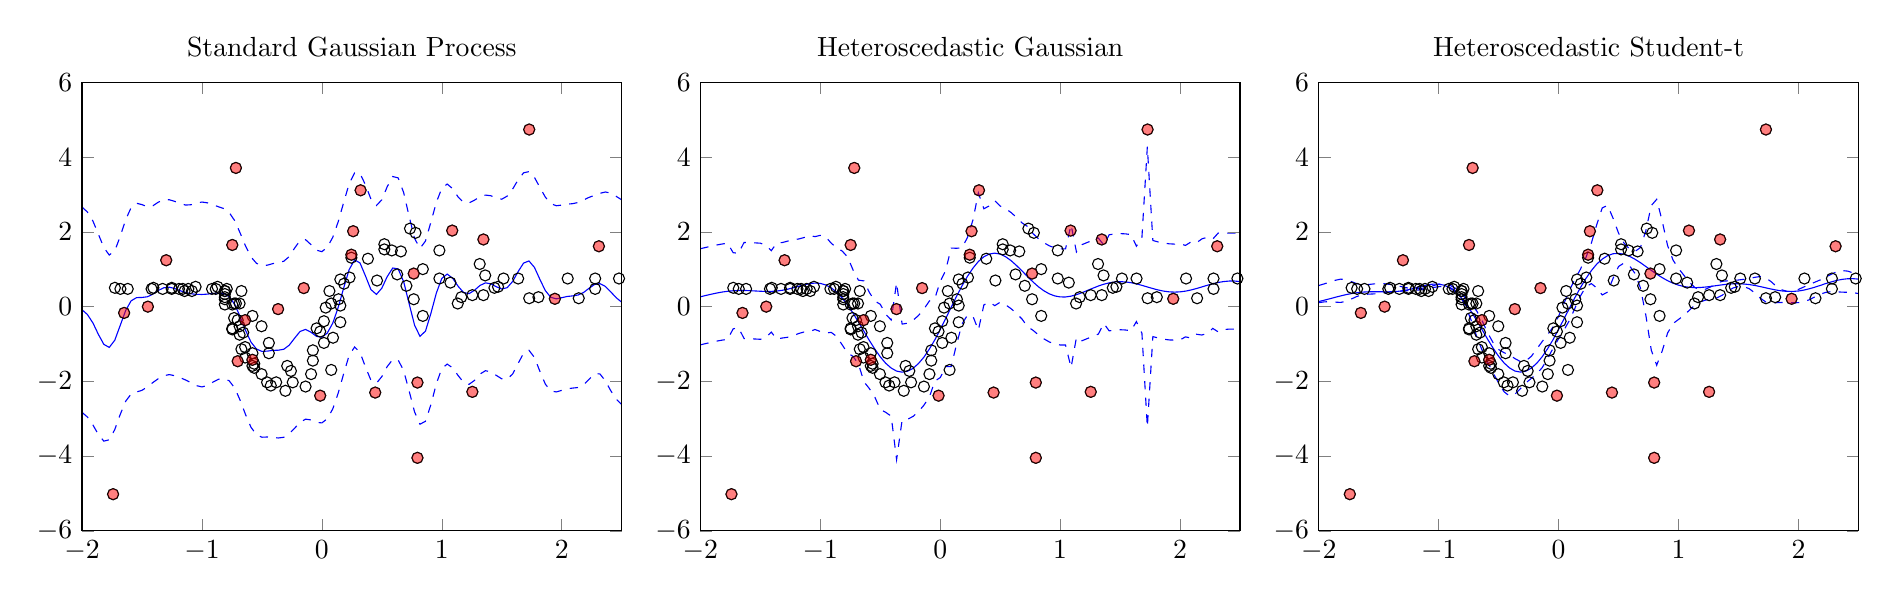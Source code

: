 % This file was created by matplotlib v0.1.0.
% Copyright (c) 2010--2014, Nico Schlömer <nico.schloemer@gmail.com>
% All rights reserved.
% 
% The lastest updates can be retrieved from
% 
% https://github.com/nschloe/matplotlib2tikz
% 
% where you can also submit bug reports and leavecomments.
% 
\begin{tikzpicture}

\begin{groupplot}[group style={group size=3 by 1}]
\nextgroupplot[
title={Standard Gaussian Process},
xmin=-2, xmax=2.5,
ymin=-6, ymax=6,
axis on top
]
\addplot [black, mark=o, mark size=2, only marks]
coordinates {
(-1.741,-5.02)
(-1.726,0.504)
(-1.68,0.475)
(-1.649,-0.168)
(-1.619,0.475)
(-1.451,0.0)
(-1.42,0.475)
(-1.405,0.504)
(-1.328,0.475)
(-1.298,1.242)
(-1.252,0.475)
(-1.252,0.504)
(-1.191,0.475)
(-1.16,0.475)
(-1.145,0.418)
(-1.114,0.475)
(-1.084,0.418)
(-1.053,0.531)
(-0.916,0.475)
(-0.885,0.475)
(-0.87,0.531)
(-0.809,0.057)
(-0.809,0.254)
(-0.809,0.418)
(-0.809,0.418)
(-0.809,0.198)
(-0.809,0.337)
(-0.793,0.475)
(-0.747,-0.581)
(-0.747,1.651)
(-0.747,0.057)
(-0.747,-0.61)
(-0.732,-0.304)
(-0.732,0.084)
(-0.717,0.084)
(-0.717,3.713)
(-0.702,-1.461)
(-0.702,-0.36)
(-0.686,-0.525)
(-0.686,0.084)
(-0.686,-0.751)
(-0.671,0.418)
(-0.671,-1.139)
(-0.656,-0.695)
(-0.64,-1.083)
(-0.64,-0.362)
(-0.64,-1.362)
(-0.579,-1.423)
(-0.579,-0.248)
(-0.579,-1.247)
(-0.579,-1.586)
(-0.564,-1.638)
(-0.564,-1.528)
(-0.503,-1.806)
(-0.503,-0.525)
(-0.457,-2.026)
(-0.442,-0.971)
(-0.442,-1.247)
(-0.426,-2.112)
(-0.381,-2.026)
(-0.365,-0.066)
(-0.304,-2.253)
(-0.289,-1.586)
(-0.258,-1.721)
(-0.243,-2.026)
(-0.151,0.496)
(-0.136,-2.139)
(-0.09,-1.806)
(-0.075,-1.169)
(-0.075,-1.445)
(-0.044,-0.581)
(-0.014,-0.666)
(-0.014,-2.383)
(0.017,-0.39)
(0.017,-0.971)
(0.032,-0.026)
(0.063,0.418)
(0.078,0.084)
(0.078,-1.694)
(0.093,-0.832)
(0.139,0.198)
(0.154,-0.417)
(0.154,0.728)
(0.154,0.028)
(0.185,0.614)
(0.231,0.78)
(0.246,1.39)
(0.246,1.31)
(0.261,2.019)
(0.323,3.114)
(0.384,1.283)
(0.445,-2.3)
(0.46,0.699)
(0.521,1.532)
(0.521,1.671)
(0.583,1.505)
(0.628,0.863)
(0.659,1.478)
(0.705,0.558)
(0.735,2.089)
(0.766,0.885)
(0.766,0.198)
(0.781,1.976)
(0.797,-4.047)
(0.797,-2.032)
(0.842,-0.248)
(0.842,1.004)
(0.98,0.753)
(0.98,1.505)
(1.072,0.643)
(1.087,2.036)
(1.133,0.084)
(1.163,0.254)
(1.255,-2.281)
(1.255,0.308)
(1.316,1.141)
(1.347,0.308)
(1.347,1.798)
(1.362,0.836)
(1.439,0.504)
(1.469,0.531)
(1.515,0.753)
(1.637,0.753)
(1.729,4.741)
(1.729,0.225)
(1.806,0.254)
(1.943,0.21)
(2.05,0.753)
(2.142,0.225)
(2.279,0.475)
(2.279,0.753)
(2.31,1.616)
(2.478,0.753)

};
\addplot [blue]
coordinates {
(-2,-0.083)
(-1.955,-0.211)
(-1.909,-0.438)
(-1.864,-0.741)
(-1.818,-1.01)
(-1.773,-1.091)
(-1.727,-0.899)
(-1.682,-0.506)
(-1.636,-0.102)
(-1.591,0.155)
(-1.545,0.242)
(-1.5,0.246)
(-1.455,0.264)
(-1.409,0.335)
(-1.364,0.433)
(-1.318,0.506)
(-1.273,0.521)
(-1.227,0.485)
(-1.182,0.428)
(-1.136,0.378)
(-1.091,0.345)
(-1.045,0.328)
(-1,0.326)
(-0.955,0.335)
(-0.909,0.352)
(-0.864,0.365)
(-0.818,0.352)
(-0.773,0.268)
(-0.727,0.063)
(-0.682,-0.263)
(-0.636,-0.637)
(-0.591,-0.95)
(-0.545,-1.135)
(-0.5,-1.198)
(-0.455,-1.19)
(-0.409,-1.171)
(-0.364,-1.166)
(-0.318,-1.141)
(-0.273,-1.034)
(-0.227,-0.843)
(-0.182,-0.665)
(-0.136,-0.609)
(-0.091,-0.685)
(-0.045,-0.794)
(-8.882e-16,-0.82)
(0.045,-0.707)
(0.091,-0.44)
(0.136,-0.022)
(0.182,0.499)
(0.227,0.988)
(0.273,1.252)
(0.318,1.17)
(0.364,0.819)
(0.409,0.456)
(0.455,0.328)
(0.5,0.495)
(0.545,0.804)
(0.591,1.034)
(0.636,1.011)
(0.682,0.67)
(0.727,0.089)
(0.773,-0.496)
(0.818,-0.794)
(0.864,-0.656)
(0.909,-0.182)
(0.955,0.368)
(1.0,0.755)
(1.045,0.872)
(1.091,0.759)
(1.136,0.546)
(1.182,0.379)
(1.227,0.347)
(1.273,0.439)
(1.318,0.566)
(1.364,0.636)
(1.409,0.612)
(1.455,0.532)
(1.5,0.472)
(1.545,0.507)
(1.591,0.674)
(1.636,0.935)
(1.682,1.166)
(1.727,1.223)
(1.773,1.049)
(1.818,0.73)
(1.864,0.427)
(1.909,0.25)
(1.955,0.209)
(2,0.239)
(2.045,0.272)
(2.091,0.288)
(2.136,0.311)
(2.182,0.378)
(2.227,0.489)
(2.273,0.591)
(2.318,0.617)
(2.364,0.541)
(2.409,0.395)
(2.455,0.238)
(2.5,0.119)

};
\addplot [blue, dashed]
coordinates {
(-2,2.664)
(-1.955,2.533)
(-1.909,2.29)
(-1.864,1.942)
(-1.818,1.58)
(-1.773,1.382)
(-1.727,1.493)
(-1.682,1.877)
(-1.636,2.328)
(-1.591,2.649)
(-1.545,2.767)
(-1.5,2.731)
(-1.455,2.673)
(-1.409,2.701)
(-1.364,2.796)
(-1.318,2.861)
(-1.273,2.862)
(-1.227,2.818)
(-1.182,2.759)
(-1.136,2.719)
(-1.091,2.728)
(-1.045,2.771)
(-1,2.8)
(-0.955,2.779)
(-0.909,2.725)
(-0.864,2.676)
(-0.818,2.626)
(-0.773,2.521)
(-0.727,2.302)
(-0.682,1.975)
(-0.636,1.619)
(-0.591,1.329)
(-0.545,1.159)
(-0.5,1.099)
(-0.455,1.11)
(-0.409,1.152)
(-0.364,1.183)
(-0.318,1.215)
(-0.273,1.338)
(-0.227,1.569)
(-0.182,1.767)
(-0.136,1.793)
(-0.091,1.661)
(-0.045,1.511)
(-8.882e-16,1.472)
(0.045,1.588)
(0.091,1.857)
(0.136,2.272)
(0.182,2.79)
(0.227,3.285)
(0.273,3.583)
(0.318,3.564)
(0.364,3.258)
(0.409,2.88)
(0.455,2.707)
(0.5,2.861)
(0.545,3.211)
(0.591,3.482)
(0.636,3.447)
(0.682,3.054)
(0.727,2.426)
(0.773,1.826)
(0.818,1.559)
(0.864,1.756)
(0.909,2.261)
(0.955,2.796)
(1.0,3.167)
(1.045,3.282)
(1.091,3.157)
(1.136,2.935)
(1.182,2.787)
(1.227,2.775)
(1.273,2.851)
(1.318,2.939)
(1.364,2.986)
(1.409,2.969)
(1.455,2.905)
(1.5,2.876)
(1.545,2.958)
(1.591,3.149)
(1.636,3.391)
(1.682,3.582)
(1.727,3.614)
(1.773,3.458)
(1.818,3.192)
(1.864,2.929)
(1.909,2.757)
(1.955,2.701)
(2,2.718)
(2.045,2.743)
(2.091,2.756)
(2.136,2.788)
(2.182,2.854)
(2.227,2.924)
(2.273,2.979)
(2.318,3.033)
(2.364,3.069)
(2.409,3.039)
(2.455,2.951)
(2.5,2.859)

};
\addplot [blue, dashed]
coordinates {
(-2,-2.83)
(-1.955,-2.955)
(-1.909,-3.167)
(-1.864,-3.423)
(-1.818,-3.6)
(-1.773,-3.564)
(-1.727,-3.29)
(-1.682,-2.889)
(-1.636,-2.532)
(-1.591,-2.34)
(-1.545,-2.284)
(-1.5,-2.24)
(-1.455,-2.145)
(-1.409,-2.031)
(-1.364,-1.929)
(-1.318,-1.849)
(-1.273,-1.819)
(-1.227,-1.848)
(-1.182,-1.902)
(-1.136,-1.963)
(-1.091,-2.038)
(-1.045,-2.115)
(-1,-2.149)
(-0.955,-2.109)
(-0.909,-2.022)
(-0.864,-1.946)
(-0.818,-1.921)
(-0.773,-1.985)
(-0.727,-2.176)
(-0.682,-2.502)
(-0.636,-2.893)
(-0.591,-3.229)
(-0.545,-3.429)
(-0.5,-3.495)
(-0.455,-3.489)
(-0.409,-3.494)
(-0.364,-3.516)
(-0.318,-3.497)
(-0.273,-3.405)
(-0.227,-3.254)
(-0.182,-3.097)
(-0.136,-3.012)
(-0.091,-3.032)
(-0.045,-3.098)
(-8.882e-16,-3.112)
(0.045,-3.001)
(0.091,-2.736)
(0.136,-2.316)
(0.182,-1.793)
(0.227,-1.309)
(0.273,-1.079)
(0.318,-1.224)
(0.364,-1.619)
(0.409,-1.969)
(0.455,-2.05)
(0.5,-1.872)
(0.545,-1.603)
(0.591,-1.415)
(0.636,-1.425)
(0.682,-1.714)
(0.727,-2.248)
(0.773,-2.818)
(0.818,-3.147)
(0.864,-3.069)
(0.909,-2.625)
(0.955,-2.059)
(1.0,-1.657)
(1.045,-1.538)
(1.091,-1.639)
(1.136,-1.843)
(1.182,-2.028)
(1.227,-2.08)
(1.273,-1.974)
(1.318,-1.806)
(1.364,-1.715)
(1.409,-1.745)
(1.455,-1.841)
(1.5,-1.932)
(1.545,-1.943)
(1.591,-1.801)
(1.636,-1.522)
(1.682,-1.249)
(1.727,-1.168)
(1.773,-1.361)
(1.818,-1.731)
(1.864,-2.076)
(1.909,-2.257)
(1.955,-2.283)
(2,-2.241)
(2.045,-2.199)
(2.091,-2.18)
(2.136,-2.165)
(2.182,-2.097)
(2.227,-1.947)
(2.273,-1.797)
(2.318,-1.798)
(2.364,-1.986)
(2.409,-2.25)
(2.455,-2.475)
(2.5,-2.62)

};
\addplot [red, opacity=0.5, mark=*, mark size=2, mark options={draw=black}, only marks]
coordinates {
(-0.702,-1.461)
(-0.579,-1.423)
(-0.717,3.713)
(-0.64,-0.362)
(-0.151,0.496)
(1.087,2.036)
(1.729,4.741)
(2.31,1.616)
(1.255,-2.281)
(-1.451,0.0)
(0.323,3.114)
(0.797,-4.047)
(0.246,1.39)
(0.261,2.019)
(1.943,0.21)
(1.347,1.798)
(0.445,-2.3)
(-0.014,-2.383)
(-1.298,1.242)
(-1.741,-5.02)
(-0.747,1.651)
(-1.649,-0.168)
(0.797,-2.032)
(0.766,0.885)
(-0.365,-0.066)

};
\path [draw=black, fill opacity=0] (axis cs:13,6)--(axis cs:13,6);

\path [draw=black, fill opacity=0] (axis cs:2.5,13)--(axis cs:2.5,13);

\path [draw=black, fill opacity=0] (axis cs:13,-6)--(axis cs:13,-6);

\path [draw=black, fill opacity=0] (axis cs:-2,13)--(axis cs:-2,13);

\nextgroupplot[
title={Heteroscedastic Gaussian},
xmin=-2, xmax=2.5,
ymin=-6, ymax=6,
axis on top
]
\addplot [black, mark=o, mark size=2, only marks]
coordinates {
(-1.741,-5.02)
(-1.726,0.504)
(-1.68,0.475)
(-1.649,-0.168)
(-1.619,0.475)
(-1.451,0.0)
(-1.42,0.475)
(-1.405,0.504)
(-1.328,0.475)
(-1.298,1.242)
(-1.252,0.475)
(-1.252,0.504)
(-1.191,0.475)
(-1.16,0.475)
(-1.145,0.418)
(-1.114,0.475)
(-1.084,0.418)
(-1.053,0.531)
(-0.916,0.475)
(-0.885,0.475)
(-0.87,0.531)
(-0.809,0.057)
(-0.809,0.254)
(-0.809,0.418)
(-0.809,0.418)
(-0.809,0.198)
(-0.809,0.337)
(-0.793,0.475)
(-0.747,-0.581)
(-0.747,1.651)
(-0.747,0.057)
(-0.747,-0.61)
(-0.732,-0.304)
(-0.732,0.084)
(-0.717,0.084)
(-0.717,3.713)
(-0.702,-1.461)
(-0.702,-0.36)
(-0.686,-0.525)
(-0.686,0.084)
(-0.686,-0.751)
(-0.671,0.418)
(-0.671,-1.139)
(-0.656,-0.695)
(-0.64,-1.083)
(-0.64,-0.362)
(-0.64,-1.362)
(-0.579,-1.423)
(-0.579,-0.248)
(-0.579,-1.247)
(-0.579,-1.586)
(-0.564,-1.638)
(-0.564,-1.528)
(-0.503,-1.806)
(-0.503,-0.525)
(-0.457,-2.026)
(-0.442,-0.971)
(-0.442,-1.247)
(-0.426,-2.112)
(-0.381,-2.026)
(-0.365,-0.066)
(-0.304,-2.253)
(-0.289,-1.586)
(-0.258,-1.721)
(-0.243,-2.026)
(-0.151,0.496)
(-0.136,-2.139)
(-0.09,-1.806)
(-0.075,-1.169)
(-0.075,-1.445)
(-0.044,-0.581)
(-0.014,-0.666)
(-0.014,-2.383)
(0.017,-0.39)
(0.017,-0.971)
(0.032,-0.026)
(0.063,0.418)
(0.078,0.084)
(0.078,-1.694)
(0.093,-0.832)
(0.139,0.198)
(0.154,-0.417)
(0.154,0.728)
(0.154,0.028)
(0.185,0.614)
(0.231,0.78)
(0.246,1.39)
(0.246,1.31)
(0.261,2.019)
(0.323,3.114)
(0.384,1.283)
(0.445,-2.3)
(0.46,0.699)
(0.521,1.532)
(0.521,1.671)
(0.583,1.505)
(0.628,0.863)
(0.659,1.478)
(0.705,0.558)
(0.735,2.089)
(0.766,0.885)
(0.766,0.198)
(0.781,1.976)
(0.797,-4.047)
(0.797,-2.032)
(0.842,-0.248)
(0.842,1.004)
(0.98,0.753)
(0.98,1.505)
(1.072,0.643)
(1.087,2.036)
(1.133,0.084)
(1.163,0.254)
(1.255,-2.281)
(1.255,0.308)
(1.316,1.141)
(1.347,0.308)
(1.347,1.798)
(1.362,0.836)
(1.439,0.504)
(1.469,0.531)
(1.515,0.753)
(1.637,0.753)
(1.729,4.741)
(1.729,0.225)
(1.806,0.254)
(1.943,0.21)
(2.05,0.753)
(2.142,0.225)
(2.279,0.475)
(2.279,0.753)
(2.31,1.616)
(2.478,0.753)

};
\addplot [blue]
coordinates {
(-2,0.263)
(-1.955,0.299)
(-1.909,0.333)
(-1.864,0.364)
(-1.818,0.391)
(-1.773,0.411)
(-1.727,0.425)
(-1.682,0.432)
(-1.636,0.433)
(-1.591,0.428)
(-1.545,0.42)
(-1.5,0.412)
(-1.455,0.407)
(-1.409,0.408)
(-1.364,0.418)
(-1.318,0.437)
(-1.273,0.466)
(-1.227,0.504)
(-1.182,0.545)
(-1.136,0.585)
(-1.091,0.616)
(-1.045,0.631)
(-1,0.622)
(-0.955,0.581)
(-0.909,0.504)
(-0.864,0.389)
(-0.818,0.234)
(-0.773,0.044)
(-0.727,-0.174)
(-0.682,-0.413)
(-0.636,-0.661)
(-0.591,-0.906)
(-0.545,-1.138)
(-0.5,-1.344)
(-0.455,-1.515)
(-0.409,-1.644)
(-0.364,-1.725)
(-0.318,-1.754)
(-0.273,-1.729)
(-0.227,-1.652)
(-0.182,-1.525)
(-0.136,-1.352)
(-0.091,-1.137)
(-0.045,-0.888)
(0,-0.612)
(0.045,-0.319)
(0.091,-0.02)
(0.136,0.276)
(0.182,0.557)
(0.227,0.812)
(0.273,1.031)
(0.318,1.208)
(0.364,1.335)
(0.409,1.409)
(0.455,1.432)
(0.5,1.406)
(0.545,1.336)
(0.591,1.231)
(0.636,1.101)
(0.682,0.956)
(0.727,0.807)
(0.773,0.663)
(0.818,0.534)
(0.864,0.425)
(0.909,0.343)
(0.955,0.287)
(1,0.26)
(1.045,0.259)
(1.091,0.281)
(1.136,0.321)
(1.182,0.373)
(1.227,0.433)
(1.273,0.494)
(1.318,0.551)
(1.364,0.6)
(1.409,0.637)
(1.455,0.66)
(1.5,0.668)
(1.545,0.662)
(1.591,0.641)
(1.636,0.61)
(1.682,0.57)
(1.727,0.527)
(1.773,0.484)
(1.818,0.446)
(1.864,0.415)
(1.909,0.396)
(1.955,0.389)
(2,0.396)
(2.045,0.415)
(2.091,0.446)
(2.136,0.484)
(2.182,0.528)
(2.227,0.572)
(2.273,0.613)
(2.318,0.647)
(2.364,0.672)
(2.409,0.685)
(2.455,0.685)
(2.5,0.672)

};
\addplot [blue, dashed]
coordinates {
(-2,1.55)
(-1.955,1.585)
(-1.909,1.619)
(-1.864,1.65)
(-1.818,1.677)
(-1.773,1.698)
(-1.727,1.445)
(-1.682,1.427)
(-1.636,1.719)
(-1.591,1.714)
(-1.545,1.707)
(-1.5,1.699)
(-1.455,1.645)
(-1.409,1.497)
(-1.364,1.704)
(-1.318,1.715)
(-1.273,1.753)
(-1.227,1.79)
(-1.182,1.81)
(-1.136,1.849)
(-1.091,1.903)
(-1.045,1.874)
(-1,1.908)
(-0.955,1.868)
(-0.909,1.698)
(-0.864,1.575)
(-0.818,1.489)
(-0.773,1.331)
(-0.727,0.982)
(-0.682,0.709)
(-0.636,0.689)
(-0.591,0.38)
(-0.545,0.149)
(-0.5,0.063)
(-0.455,-0.202)
(-0.409,-0.358)
(-0.364,0.644)
(-0.318,-0.467)
(-0.273,-0.443)
(-0.227,-0.366)
(-0.182,-0.239)
(-0.136,-0.065)
(-0.091,0.15)
(-0.045,0.219)
(0,0.675)
(0.045,0.967)
(0.091,1.567)
(0.136,1.563)
(0.182,1.575)
(0.227,1.851)
(0.273,2.322)
(0.318,3.045)
(0.364,2.621)
(0.409,2.696)
(0.455,2.837)
(0.5,2.692)
(0.545,2.623)
(0.591,2.518)
(0.636,2.388)
(0.682,2.242)
(0.727,2.147)
(0.773,1.958)
(0.818,1.82)
(0.864,1.712)
(0.909,1.629)
(0.955,1.574)
(1,1.547)
(1.045,1.546)
(1.091,2.193)
(1.136,1.462)
(1.182,1.66)
(1.227,1.719)
(1.273,1.78)
(1.318,1.837)
(1.364,1.649)
(1.409,1.924)
(1.455,1.947)
(1.5,1.955)
(1.545,1.948)
(1.591,1.928)
(1.636,1.618)
(1.682,1.857)
(1.727,4.28)
(1.773,1.771)
(1.818,1.731)
(1.864,1.702)
(1.909,1.682)
(1.955,1.674)
(2,1.682)
(2.045,1.639)
(2.091,1.732)
(2.136,1.707)
(2.182,1.814)
(2.227,1.858)
(2.273,1.809)
(2.318,1.97)
(2.364,1.959)
(2.409,1.972)
(2.455,1.972)
(2.5,1.959)

};
\addplot [blue, dashed]
coordinates {
(-2,-1.023)
(-1.955,-0.988)
(-1.909,-0.954)
(-1.864,-0.923)
(-1.818,-0.896)
(-1.773,-0.875)
(-1.727,-0.595)
(-1.682,-0.563)
(-1.636,-0.854)
(-1.591,-0.859)
(-1.545,-0.866)
(-1.5,-0.874)
(-1.455,-0.83)
(-1.409,-0.68)
(-1.364,-0.869)
(-1.318,-0.84)
(-1.273,-0.82)
(-1.227,-0.783)
(-1.182,-0.72)
(-1.136,-0.679)
(-1.091,-0.67)
(-1.045,-0.612)
(-1,-0.665)
(-0.955,-0.705)
(-0.909,-0.689)
(-0.864,-0.798)
(-0.818,-1.021)
(-0.773,-1.242)
(-0.727,-1.33)
(-0.682,-1.535)
(-0.636,-2.011)
(-0.591,-2.193)
(-0.545,-2.424)
(-0.5,-2.751)
(-0.455,-2.829)
(-0.409,-2.931)
(-0.364,-4.094)
(-0.318,-3.04)
(-0.273,-3.016)
(-0.227,-2.939)
(-0.182,-2.812)
(-0.136,-2.638)
(-0.091,-2.423)
(-0.045,-1.995)
(0,-1.899)
(0.045,-1.606)
(0.091,-1.606)
(0.136,-1.01)
(0.182,-0.461)
(0.227,-0.228)
(0.273,-0.259)
(0.318,-0.629)
(0.364,0.048)
(0.409,0.123)
(0.455,0.027)
(0.5,0.119)
(0.545,0.05)
(0.591,-0.055)
(0.636,-0.185)
(0.682,-0.331)
(0.727,-0.534)
(0.773,-0.632)
(0.818,-0.753)
(0.864,-0.861)
(0.909,-0.944)
(0.955,-0.999)
(1,-1.026)
(1.045,-1.027)
(1.091,-1.631)
(1.136,-0.821)
(1.182,-0.913)
(1.227,-0.854)
(1.273,-0.793)
(1.318,-0.736)
(1.364,-0.45)
(1.409,-0.649)
(1.455,-0.626)
(1.5,-0.618)
(1.545,-0.625)
(1.591,-0.645)
(1.636,-0.399)
(1.682,-0.716)
(1.727,-3.226)
(1.773,-0.802)
(1.818,-0.84)
(1.864,-0.871)
(1.909,-0.891)
(1.955,-0.896)
(2,-0.891)
(2.045,-0.809)
(2.091,-0.841)
(2.136,-0.739)
(2.182,-0.759)
(2.227,-0.715)
(2.273,-0.583)
(2.318,-0.676)
(2.364,-0.614)
(2.409,-0.601)
(2.455,-0.601)
(2.5,-0.614)

};
\addplot [red, opacity=0.5, mark=*, mark size=2, mark options={draw=black}, only marks]
coordinates {
(-0.702,-1.461)
(-0.579,-1.423)
(-0.717,3.713)
(-0.64,-0.362)
(-0.151,0.496)
(1.087,2.036)
(1.729,4.741)
(2.31,1.616)
(1.255,-2.281)
(-1.451,0.0)
(0.323,3.114)
(0.797,-4.047)
(0.246,1.39)
(0.261,2.019)
(1.943,0.21)
(1.347,1.798)
(0.445,-2.3)
(-0.014,-2.383)
(-1.298,1.242)
(-1.741,-5.02)
(-0.747,1.651)
(-1.649,-0.168)
(0.797,-2.032)
(0.766,0.885)
(-0.365,-0.066)

};
\path [draw=black, fill opacity=0] (axis cs:13,6)--(axis cs:13,6);

\path [draw=black, fill opacity=0] (axis cs:2.5,13)--(axis cs:2.5,13);

\path [draw=black, fill opacity=0] (axis cs:13,-6)--(axis cs:13,-6);

\path [draw=black, fill opacity=0] (axis cs:-2,13)--(axis cs:-2,13);

\nextgroupplot[
title={Heteroscedastic Student-t},
xmin=-2, xmax=2.5,
ymin=-6, ymax=6,
axis on top
]
\addplot [black, mark=o, mark size=2, only marks]
coordinates {
(-1.741,-5.02)
(-1.726,0.504)
(-1.68,0.475)
(-1.649,-0.168)
(-1.619,0.475)
(-1.451,0.0)
(-1.42,0.475)
(-1.405,0.504)
(-1.328,0.475)
(-1.298,1.242)
(-1.252,0.475)
(-1.252,0.504)
(-1.191,0.475)
(-1.16,0.475)
(-1.145,0.418)
(-1.114,0.475)
(-1.084,0.418)
(-1.053,0.531)
(-0.916,0.475)
(-0.885,0.475)
(-0.87,0.531)
(-0.809,0.057)
(-0.809,0.254)
(-0.809,0.418)
(-0.809,0.418)
(-0.809,0.198)
(-0.809,0.337)
(-0.793,0.475)
(-0.747,-0.581)
(-0.747,1.651)
(-0.747,0.057)
(-0.747,-0.61)
(-0.732,-0.304)
(-0.732,0.084)
(-0.717,0.084)
(-0.717,3.713)
(-0.702,-1.461)
(-0.702,-0.36)
(-0.686,-0.525)
(-0.686,0.084)
(-0.686,-0.751)
(-0.671,0.418)
(-0.671,-1.139)
(-0.656,-0.695)
(-0.64,-1.083)
(-0.64,-0.362)
(-0.64,-1.362)
(-0.579,-1.423)
(-0.579,-0.248)
(-0.579,-1.247)
(-0.579,-1.586)
(-0.564,-1.638)
(-0.564,-1.528)
(-0.503,-1.806)
(-0.503,-0.525)
(-0.457,-2.026)
(-0.442,-0.971)
(-0.442,-1.247)
(-0.426,-2.112)
(-0.381,-2.026)
(-0.365,-0.066)
(-0.304,-2.253)
(-0.289,-1.586)
(-0.258,-1.721)
(-0.243,-2.026)
(-0.151,0.496)
(-0.136,-2.139)
(-0.09,-1.806)
(-0.075,-1.169)
(-0.075,-1.445)
(-0.044,-0.581)
(-0.014,-0.666)
(-0.014,-2.383)
(0.017,-0.39)
(0.017,-0.971)
(0.032,-0.026)
(0.063,0.418)
(0.078,0.084)
(0.078,-1.694)
(0.093,-0.832)
(0.139,0.198)
(0.154,-0.417)
(0.154,0.728)
(0.154,0.028)
(0.185,0.614)
(0.231,0.78)
(0.246,1.39)
(0.246,1.31)
(0.261,2.019)
(0.323,3.114)
(0.384,1.283)
(0.445,-2.3)
(0.46,0.699)
(0.521,1.532)
(0.521,1.671)
(0.583,1.505)
(0.628,0.863)
(0.659,1.478)
(0.705,0.558)
(0.735,2.089)
(0.766,0.885)
(0.766,0.198)
(0.781,1.976)
(0.797,-4.047)
(0.797,-2.032)
(0.842,-0.248)
(0.842,1.004)
(0.98,0.753)
(0.98,1.505)
(1.072,0.643)
(1.087,2.036)
(1.133,0.084)
(1.163,0.254)
(1.255,-2.281)
(1.255,0.308)
(1.316,1.141)
(1.347,0.308)
(1.347,1.798)
(1.362,0.836)
(1.439,0.504)
(1.469,0.531)
(1.515,0.753)
(1.637,0.753)
(1.729,4.741)
(1.729,0.225)
(1.806,0.254)
(1.943,0.21)
(2.05,0.753)
(2.142,0.225)
(2.279,0.475)
(2.279,0.753)
(2.31,1.616)
(2.478,0.753)

};
\addplot [blue]
coordinates {
(-2,0.136)
(-1.955,0.172)
(-1.909,0.21)
(-1.864,0.249)
(-1.818,0.287)
(-1.773,0.321)
(-1.727,0.35)
(-1.682,0.373)
(-1.636,0.388)
(-1.591,0.397)
(-1.545,0.399)
(-1.5,0.398)
(-1.455,0.397)
(-1.409,0.397)
(-1.364,0.403)
(-1.318,0.417)
(-1.273,0.441)
(-1.227,0.472)
(-1.182,0.51)
(-1.136,0.549)
(-1.091,0.583)
(-1.045,0.604)
(-1,0.604)
(-0.955,0.574)
(-0.909,0.509)
(-0.864,0.405)
(-0.818,0.26)
(-0.773,0.078)
(-0.727,-0.137)
(-0.682,-0.376)
(-0.636,-0.627)
(-0.591,-0.878)
(-0.545,-1.116)
(-0.5,-1.33)
(-0.455,-1.507)
(-0.409,-1.641)
(-0.364,-1.724)
(-0.318,-1.752)
(-0.273,-1.726)
(-0.227,-1.645)
(-0.182,-1.515)
(-0.136,-1.338)
(-0.091,-1.123)
(-0.045,-0.877)
(0,-0.608)
(0.045,-0.326)
(0.091,-0.039)
(0.136,0.242)
(0.182,0.508)
(0.227,0.751)
(0.273,0.963)
(0.318,1.138)
(0.364,1.273)
(0.409,1.365)
(0.455,1.416)
(0.5,1.427)
(0.545,1.402)
(0.591,1.348)
(0.636,1.271)
(0.682,1.178)
(0.727,1.075)
(0.773,0.971)
(0.818,0.869)
(0.864,0.776)
(0.909,0.695)
(0.955,0.627)
(1,0.575)
(1.045,0.538)
(1.091,0.517)
(1.136,0.509)
(1.182,0.513)
(1.227,0.525)
(1.273,0.543)
(1.318,0.564)
(1.364,0.584)
(1.409,0.601)
(1.455,0.611)
(1.5,0.613)
(1.545,0.606)
(1.591,0.591)
(1.636,0.567)
(1.682,0.537)
(1.727,0.504)
(1.773,0.471)
(1.818,0.442)
(1.864,0.42)
(1.909,0.407)
(1.955,0.407)
(2,0.419)
(2.045,0.443)
(2.091,0.478)
(2.136,0.52)
(2.182,0.568)
(2.227,0.617)
(2.273,0.662)
(2.318,0.701)
(2.364,0.73)
(2.409,0.746)
(2.455,0.749)
(2.5,0.737)

};
\addplot [blue, dashed]
coordinates {
(-2,0.106)
(-1.955,0.128)
(-1.909,0.133)
(-1.864,0.121)
(-1.818,0.113)
(-1.773,0.141)
(-1.727,0.206)
(-1.682,0.273)
(-1.636,0.315)
(-1.591,0.333)
(-1.545,0.34)
(-1.5,0.351)
(-1.455,0.372)
(-1.409,0.393)
(-1.364,0.407)
(-1.318,0.416)
(-1.273,0.425)
(-1.227,0.432)
(-1.182,0.441)
(-1.136,0.458)
(-1.091,0.483)
(-1.045,0.511)
(-1,0.536)
(-0.955,0.545)
(-0.909,0.518)
(-0.864,0.431)
(-0.818,0.265)
(-0.773,-0.003)
(-0.727,-0.383)
(-0.682,-0.809)
(-0.636,-1.182)
(-0.591,-1.491)
(-0.545,-1.776)
(-0.5,-2.047)
(-0.455,-2.277)
(-0.409,-2.394)
(-0.364,-2.343)
(-0.318,-2.193)
(-0.273,-2.042)
(-0.227,-1.919)
(-0.182,-1.8)
(-0.136,-1.629)
(-0.091,-1.382)
(-0.045,-1.11)
(0,-0.857)
(0.045,-0.624)
(0.091,-0.365)
(0.136,-0.043)
(0.182,0.285)
(0.227,0.53)
(0.273,0.617)
(0.318,0.5)
(0.364,0.313)
(0.409,0.391)
(0.455,0.763)
(0.5,1.075)
(0.545,1.168)
(0.591,1.096)
(0.636,0.894)
(0.682,0.505)
(0.727,-0.22)
(0.773,-1.166)
(0.818,-1.567)
(0.864,-1.186)
(0.909,-0.705)
(0.955,-0.452)
(1,-0.342)
(1.045,-0.238)
(1.091,-0.093)
(1.136,0.041)
(1.182,0.128)
(1.227,0.177)
(1.273,0.203)
(1.318,0.232)
(1.364,0.304)
(1.409,0.411)
(1.455,0.499)
(1.5,0.542)
(1.545,0.537)
(1.591,0.478)
(1.636,0.366)
(1.682,0.228)
(1.727,0.127)
(1.773,0.099)
(1.818,0.106)
(1.864,0.111)
(1.909,0.107)
(1.955,0.103)
(2,0.107)
(2.045,0.131)
(2.091,0.185)
(2.136,0.26)
(2.182,0.332)
(2.227,0.382)
(2.273,0.402)
(2.318,0.397)
(2.364,0.388)
(2.409,0.384)
(2.455,0.376)
(2.5,0.351)

};
\addplot [blue, dashed]
coordinates {
(-2,0.566)
(-1.955,0.609)
(-1.909,0.655)
(-1.864,0.704)
(-1.818,0.736)
(-1.773,0.724)
(-1.727,0.669)
(-1.682,0.613)
(-1.636,0.587)
(-1.591,0.59)
(-1.545,0.607)
(-1.5,0.618)
(-1.455,0.613)
(-1.409,0.596)
(-1.364,0.572)
(-1.318,0.541)
(-1.273,0.508)
(-1.227,0.484)
(-1.182,0.478)
(-1.136,0.492)
(-1.091,0.523)
(-1.045,0.564)
(-1,0.599)
(-0.955,0.608)
(-0.909,0.577)
(-0.864,0.498)
(-0.818,0.372)
(-0.773,0.219)
(-0.727,0.065)
(-0.682,-0.12)
(-0.636,-0.39)
(-0.591,-0.703)
(-0.545,-0.972)
(-0.5,-1.147)
(-0.455,-1.233)
(-0.409,-1.294)
(-0.364,-1.391)
(-0.318,-1.47)
(-0.273,-1.453)
(-0.227,-1.328)
(-0.182,-1.132)
(-0.136,-0.931)
(-0.091,-0.748)
(-0.045,-0.537)
(0,-0.256)
(0.045,0.09)
(0.091,0.439)
(0.136,0.733)
(0.182,1.002)
(0.227,1.309)
(0.273,1.699)
(0.318,2.193)
(0.364,2.644)
(0.409,2.709)
(0.455,2.36)
(0.5,1.967)
(0.545,1.704)
(0.591,1.545)
(0.636,1.476)
(0.682,1.58)
(0.727,2.024)
(0.773,2.706)
(0.818,2.872)
(0.864,2.287)
(0.909,1.634)
(0.955,1.241)
(1,1.022)
(1.045,0.841)
(1.091,0.653)
(1.136,0.511)
(1.182,0.453)
(1.227,0.468)
(1.273,0.537)
(1.318,0.625)
(1.364,0.679)
(1.409,0.69)
(1.455,0.698)
(1.5,0.713)
(1.545,0.732)
(1.591,0.755)
(1.636,0.785)
(1.682,0.807)
(1.727,0.773)
(1.773,0.666)
(1.818,0.539)
(1.864,0.448)
(1.909,0.407)
(1.955,0.415)
(2,0.461)
(2.045,0.527)
(2.091,0.593)
(2.136,0.653)
(2.182,0.716)
(2.227,0.788)
(2.273,0.866)
(2.318,0.933)
(2.364,0.965)
(2.409,0.952)
(2.455,0.904)
(2.5,0.84)

};
\addplot [red, opacity=0.5, mark=*, mark size=2, mark options={draw=black}, only marks]
coordinates {
(-0.702,-1.461)
(-0.579,-1.423)
(-0.717,3.713)
(-0.64,-0.362)
(-0.151,0.496)
(1.087,2.036)
(1.729,4.741)
(2.31,1.616)
(1.255,-2.281)
(-1.451,0.0)
(0.323,3.114)
(0.797,-4.047)
(0.246,1.39)
(0.261,2.019)
(1.943,0.21)
(1.347,1.798)
(0.445,-2.3)
(-0.014,-2.383)
(-1.298,1.242)
(-1.741,-5.02)
(-0.747,1.651)
(-1.649,-0.168)
(0.797,-2.032)
(0.766,0.885)
(-0.365,-0.066)

};
\path [draw=black, fill opacity=0] (axis cs:13,6)--(axis cs:13,6);

\path [draw=black, fill opacity=0] (axis cs:2.5,13)--(axis cs:2.5,13);

\path [draw=black, fill opacity=0] (axis cs:13,-6)--(axis cs:13,-6);

\path [draw=black, fill opacity=0] (axis cs:-2,13)--(axis cs:-2,13);

\end{groupplot}

\end{tikzpicture}
